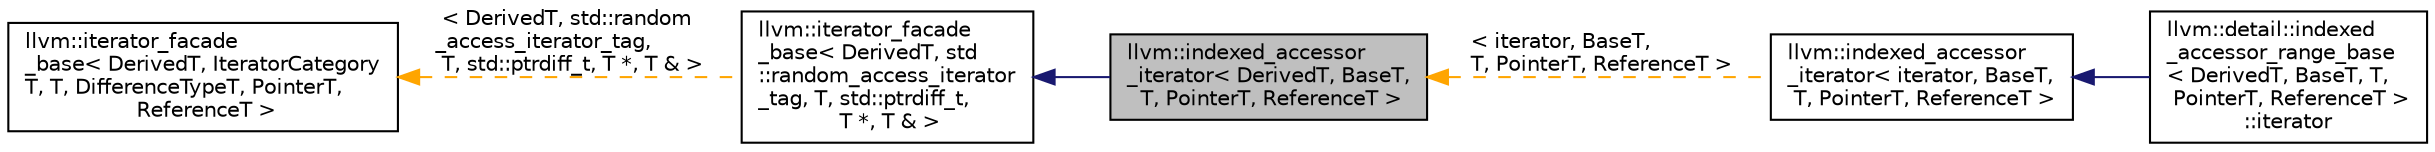 digraph "llvm::indexed_accessor_iterator&lt; DerivedT, BaseT, T, PointerT, ReferenceT &gt;"
{
 // LATEX_PDF_SIZE
  bgcolor="transparent";
  edge [fontname="Helvetica",fontsize="10",labelfontname="Helvetica",labelfontsize="10"];
  node [fontname="Helvetica",fontsize="10",shape=record];
  rankdir="LR";
  Node1 [label="llvm::indexed_accessor\l_iterator\< DerivedT, BaseT,\l T, PointerT, ReferenceT \>",height=0.2,width=0.4,color="black", fillcolor="grey75", style="filled", fontcolor="black",tooltip="A utility class used to implement an iterator that contains some base object and an index."];
  Node2 -> Node1 [dir="back",color="midnightblue",fontsize="10",style="solid",fontname="Helvetica"];
  Node2 [label="llvm::iterator_facade\l_base\< DerivedT, std\l::random_access_iterator\l_tag, T, std::ptrdiff_t,\l T *, T & \>",height=0.2,width=0.4,color="black",URL="$classllvm_1_1iterator__facade__base.html",tooltip=" "];
  Node3 -> Node2 [dir="back",color="orange",fontsize="10",style="dashed",label=" \< DerivedT, std::random\l_access_iterator_tag,\l T, std::ptrdiff_t, T *, T & \>" ,fontname="Helvetica"];
  Node3 [label="llvm::iterator_facade\l_base\< DerivedT, IteratorCategory\lT, T, DifferenceTypeT, PointerT,\l ReferenceT \>",height=0.2,width=0.4,color="black",URL="$classllvm_1_1iterator__facade__base.html",tooltip="CRTP base class which implements the entire standard iterator facade in terms of a minimal subset of ..."];
  Node1 -> Node4 [dir="back",color="orange",fontsize="10",style="dashed",label=" \< iterator, BaseT,\l T, PointerT, ReferenceT \>" ,fontname="Helvetica"];
  Node4 [label="llvm::indexed_accessor\l_iterator\< iterator, BaseT,\l T, PointerT, ReferenceT \>",height=0.2,width=0.4,color="black",URL="$classllvm_1_1indexed__accessor__iterator.html",tooltip=" "];
  Node4 -> Node5 [dir="back",color="midnightblue",fontsize="10",style="solid",fontname="Helvetica"];
  Node5 [label="llvm::detail::indexed\l_accessor_range_base\l\< DerivedT, BaseT, T,\l PointerT, ReferenceT \>\l::iterator",height=0.2,width=0.4,color="black",URL="$classllvm_1_1detail_1_1indexed__accessor__range__base_1_1iterator.html",tooltip="An iterator element of this range."];
}
